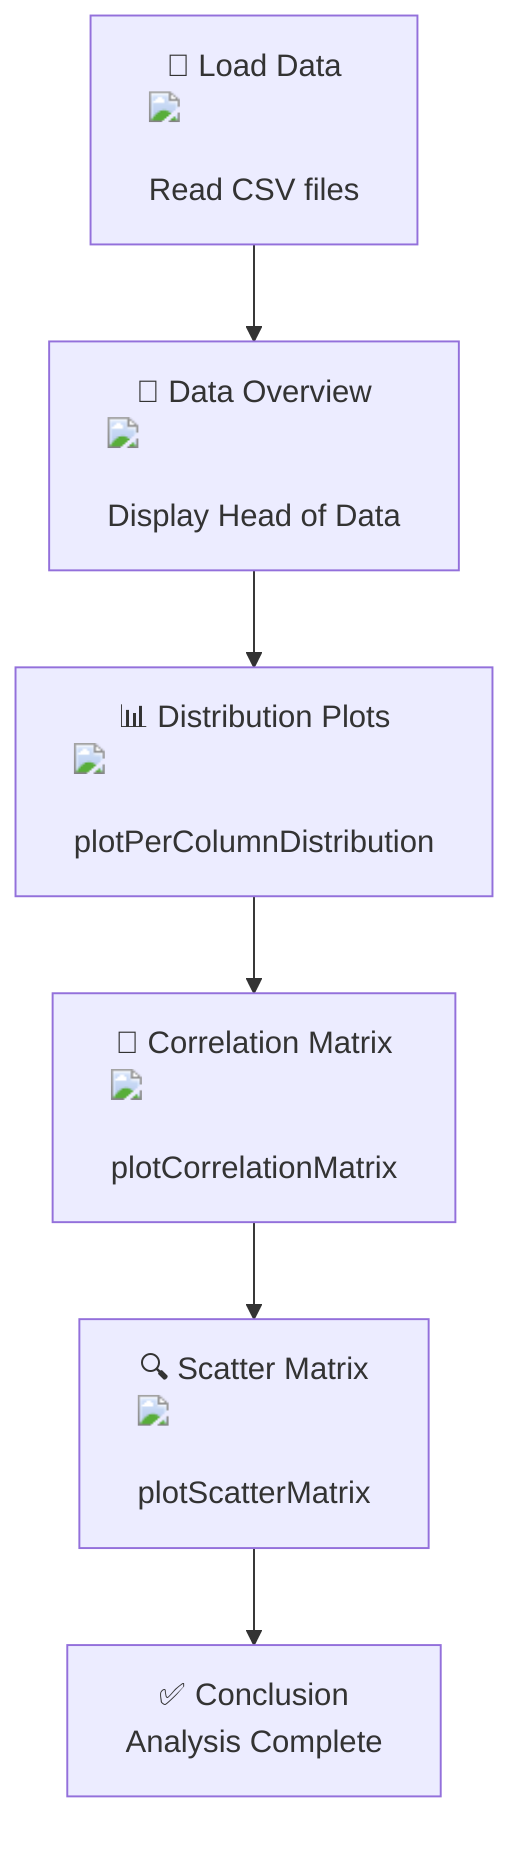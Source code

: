 graph TD;
    A["📂 Load Data <img src='file.svg'/> <br/> Read CSV files"] --> B["🧮 Data Overview <img src='table.svg'/> <br/> Display Head of Data"]
    B --> C["📊 Distribution Plots <img src='barplot_template.svg'/> <br/> plotPerColumnDistribution"]
    C --> D["🔗 Correlation Matrix <img src='lineplot_template.svg'/> <br/> plotCorrelationMatrix"]
    D --> E["🔍 Scatter Matrix <img src='scatter_plot_template.svg'/> <br/> plotScatterMatrix"]
    E --> F["✅ Conclusion <br/> Analysis Complete"]
